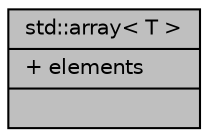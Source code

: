 digraph "std::array&lt; T &gt;"
{
  edge [fontname="Helvetica",fontsize="10",labelfontname="Helvetica",labelfontsize="10"];
  node [fontname="Helvetica",fontsize="10",shape=record];
  Node3 [label="{std::array\< T \>\n|+ elements\l|}",height=0.2,width=0.4,color="black", fillcolor="grey75", style="filled", fontcolor="black"];
}
